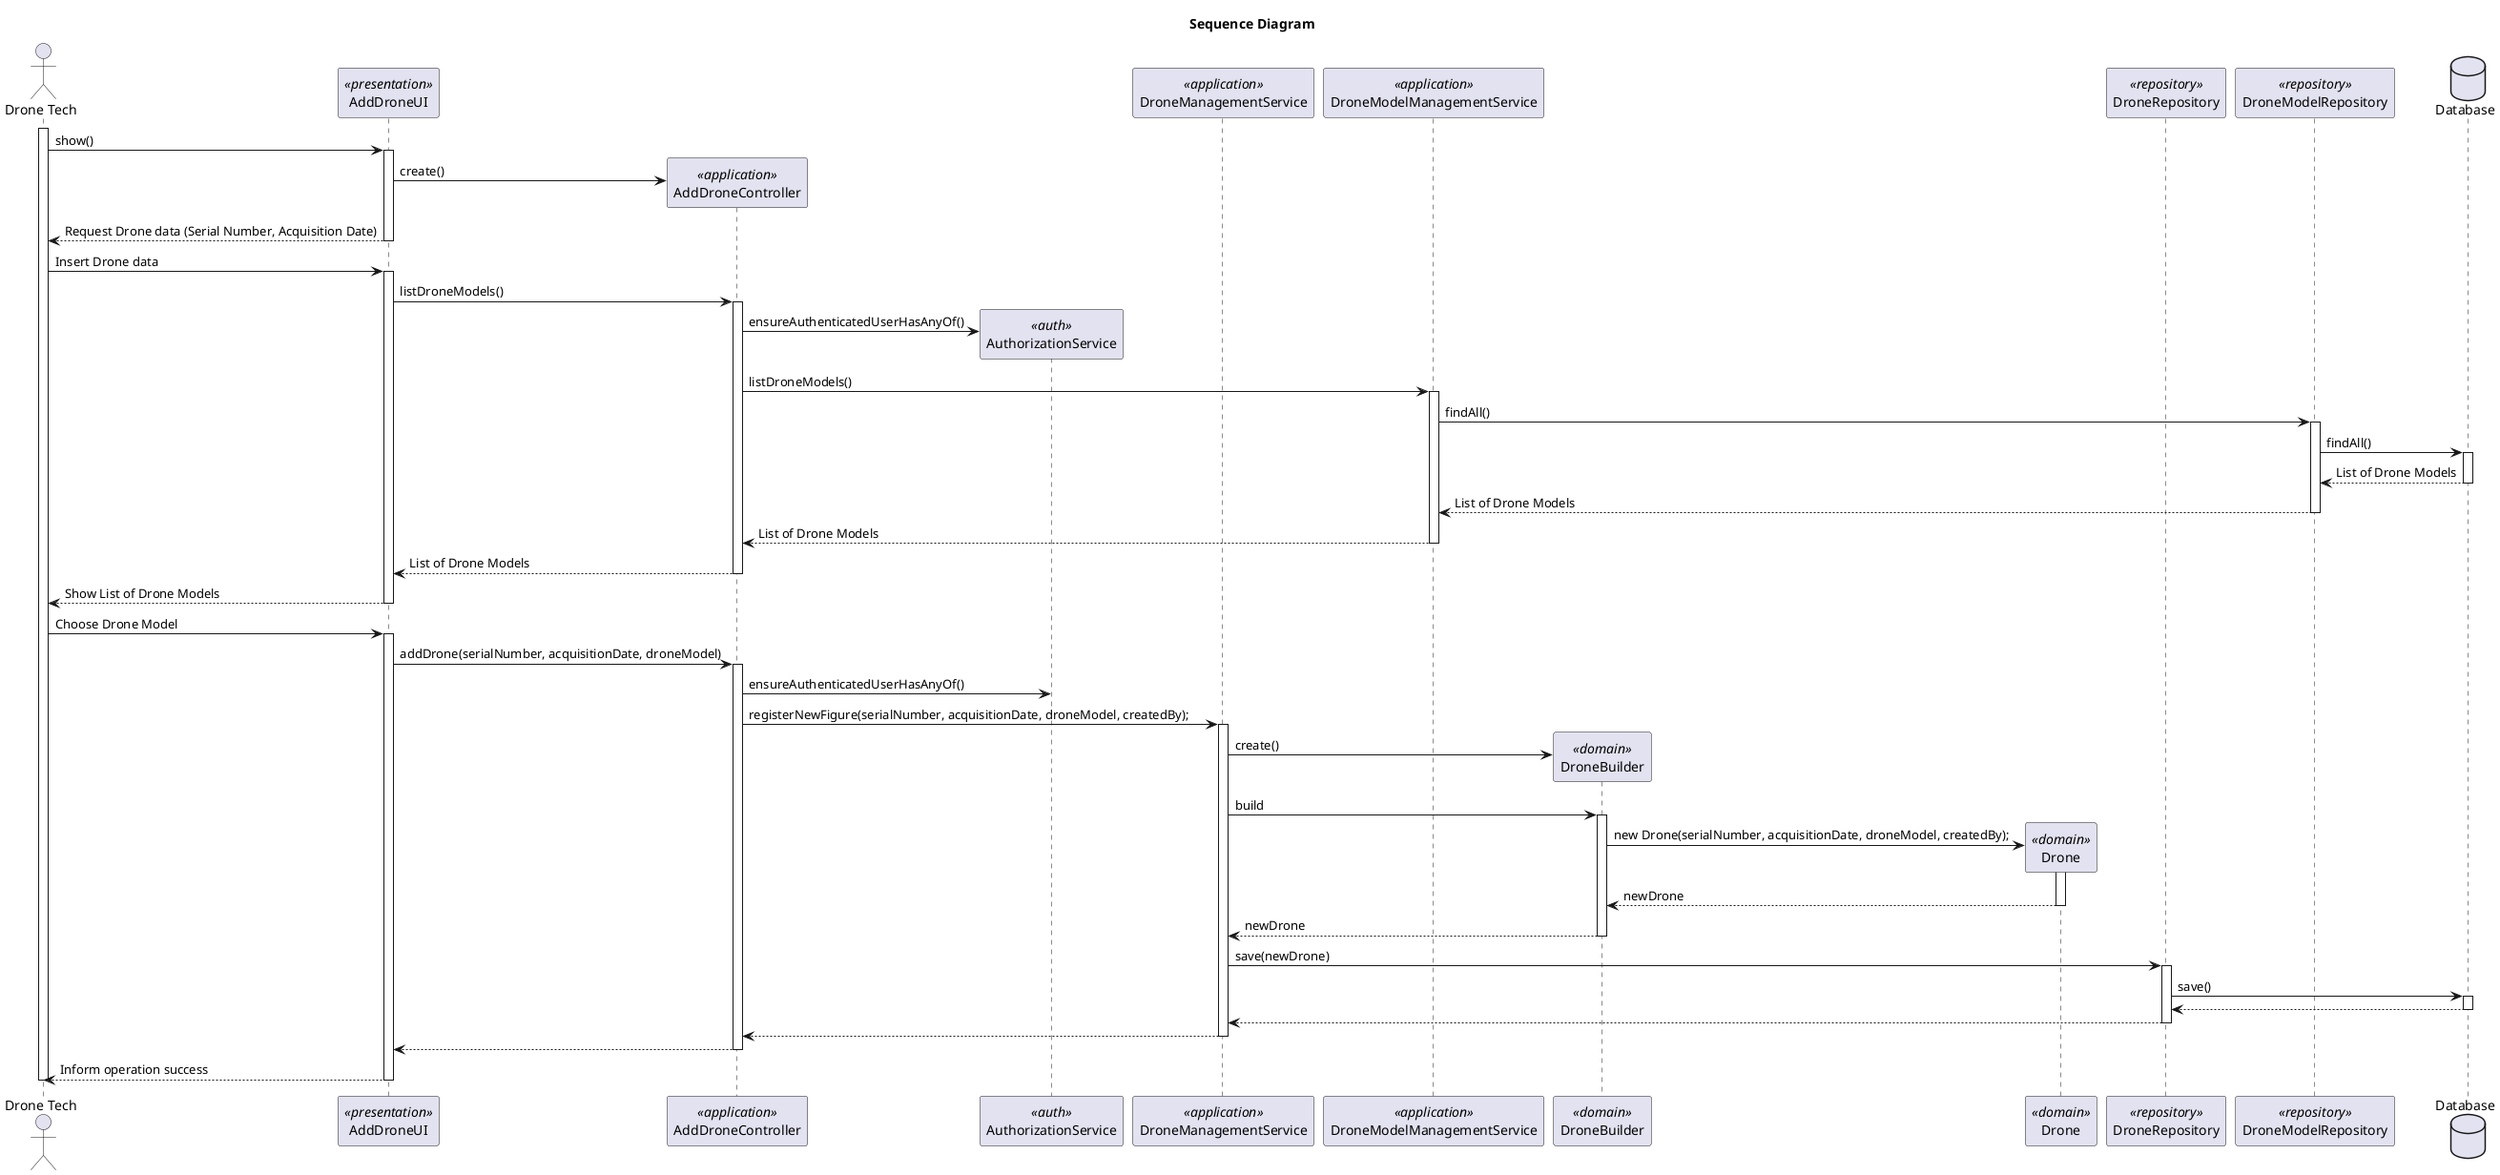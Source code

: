 @startuml
title Sequence Diagram

actor "Drone Tech" as Actor
participant "AddDroneUI" as UI <<presentation>>
participant "AddDroneController" as Controller <<application>>
participant "AuthorizationService" as AuthorizationService <<auth>>
participant "DroneManagementService" as DroneManagementService <<application>>
participant "DroneModelManagementService" as DroneModelManagementService <<application>>
participant "DroneBuilder" as DroneBuilder <<domain>>
participant "Drone" as Drone <<domain>>
participant "DroneRepository" as DroneRepository <<repository>>
participant "DroneModelRepository" as DroneModelRepository <<repository>>

database "Database" as Database

activate Actor

Actor -> UI: show()
    activate UI

UI -> Controller** : create()
UI --> Actor: Request Drone data (Serial Number, Acquisition Date)
    deactivate UI

 Actor -> UI: Insert Drone data
  activate UI

UI -> Controller: listDroneModels()
    activate Controller

        Controller -> AuthorizationService** : ensureAuthenticatedUserHasAnyOf()

        Controller -> DroneModelManagementService: listDroneModels()
            activate DroneModelManagementService

                DroneModelManagementService -> DroneModelRepository: findAll()
                    activate DroneModelRepository

                        DroneModelRepository -> Database:  findAll()
                            activate Database

                                Database --> DroneModelRepository: List of Drone Models
                            deactivate Database
                        DroneModelRepository --> DroneModelManagementService: List of Drone Models
                    deactivate DroneModelRepository


                DroneModelManagementService --> Controller: List of Drone Models
            deactivate DroneModelManagementService

        Controller --> UI: List of Drone Models
    deactivate Controller

UI --> Actor: Show List of Drone Models
deactivate UI

Actor -> UI: Choose Drone Model


    activate UI

        UI -> Controller : addDrone(serialNumber, acquisitionDate, droneModel)
            activate Controller

                Controller -> AuthorizationService : ensureAuthenticatedUserHasAnyOf()

                Controller -> DroneManagementService : registerNewFigure(serialNumber, acquisitionDate, droneModel, createdBy);
                activate DroneManagementService

                    DroneManagementService -> DroneBuilder**: create()
                    DroneManagementService -> DroneBuilder: build
                        activate DroneBuilder
                            DroneBuilder -> Drone** : new Drone(serialNumber, acquisitionDate, droneModel, createdBy);
                                activate Drone

                                   Drone --> DroneBuilder : newDrone
                                deactivate Drone

                            DroneBuilder --> DroneManagementService : newDrone

                        deactivate DroneBuilder

                    DroneManagementService -> DroneRepository : save(newDrone)

                    activate DroneRepository

                             DroneRepository -> Database : save()
                             activate Database

                                Database --> DroneRepository
                             deactivate Database

                             DroneRepository --> DroneManagementService
                    deactivate DroneRepository

                    DroneManagementService --> Controller
                deactivate DroneManagementService

                Controller --> UI
            deactivate Controller
        UI --> Actor : Inform operation success
        deactivate UI
deactivate Actor

@enduml
